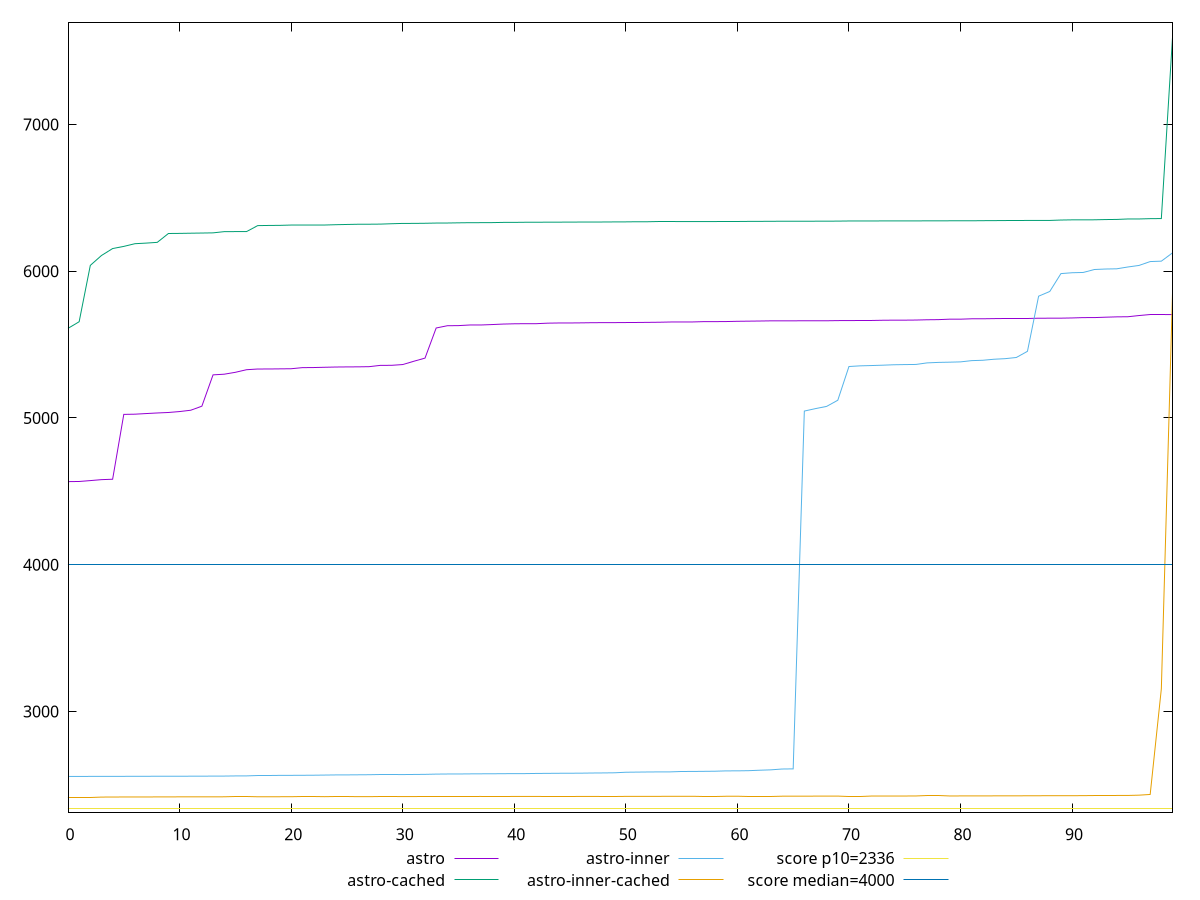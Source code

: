 reset

$astro <<EOF
0 4566.079
1 4567.075999999999
2 4573.115
3 4579.576999999999
4 4582.347
5 5024.174000000001
6 5025.555999999999
7 5029.811000000001
8 5033.811000000001
9 5037.132
10 5043.446000000001
11 5052.452000000001
12 5080.169999999999
13 5293.4400000000005
14 5297.943000000001
15 5310.846999999998
16 5328.471
17 5333.299999999998
18 5333.447999999999
19 5334.354000000001
20 5335.1630000000005
21 5342.665
22 5343.296999999999
23 5345.134999999999
24 5346.823
25 5347.6370000000015
26 5348.0639999999985
27 5349.325000000001
28 5358.185999999999
29 5358.465
30 5363.653999999998
31 5386.220999999998
32 5407.600000000002
33 5612.744999999999
34 5628.158000000002
35 5628.991999999999
36 5633.148000000001
37 5633.218999999998
38 5636.105000000002
39 5639.5380000000005
40 5641.397999999999
41 5642.176000000001
42 5642.212999999999
43 5645.696000000002
44 5646.950999999997
45 5646.981
46 5647.754999999999
47 5648.906999999998
48 5649.219999999998
49 5649.386999999999
50 5649.9479999999985
51 5650.399000000001
52 5651.155000000001
53 5651.977000000002
54 5653.594000000001
55 5653.681999999998
56 5654.009999999998
57 5656.113000000001
58 5656.149000000001
59 5656.709999999998
60 5658.412000000002
61 5659.348999999998
62 5660.317000000002
63 5661.489
64 5661.527999999998
65 5661.696999999998
66 5661.8589999999995
67 5661.955000000001
68 5661.98
69 5663.109
70 5663.470999999998
71 5663.6849999999995
72 5663.960999999999
73 5665.462
74 5666.131000000002
75 5666.173999999997
76 5666.898999999999
77 5668.847999999998
78 5669.7080000000005
79 5672.805
80 5672.826999999998
81 5675.474000000002
82 5675.504999999999
83 5676.701000000002
84 5677.477000000003
85 5678.804000000002
86 5678.815999999999
87 5679.412999999999
88 5679.514999999999
89 5679.745000000002
90 5681.195999999998
91 5683.536000000002
92 5683.659999999999
93 5686.353000000002
94 5688.616
95 5689.438000000002
96 5697.603999999999
97 5702.432000000001
98 5702.434999999998
99 5703.983000000002
EOF

$astroCached <<EOF
0 5610.213999999998
1 5655.566000000002
2 6039.485000000001
3 6106.771499999999
4 6154.0735
5 6168.6995
6 6187.041499999999
7 6191.088499999998
8 6196.1795
9 6256.5830000000005
10 6257.2985
11 6258.555700000001
12 6259.700999999998
13 6260.932500000001
14 6269.187
15 6269.521900000002
16 6269.5825
17 6310.262
18 6311.381499999998
19 6312.047499999999
20 6314.095500000002
21 6314.148500000001
22 6314.2585
23 6314.274
24 6316.453500000003
25 6318.101500000001
26 6319.601000000001
27 6319.7935
28 6320.523499999999
29 6323.076999999999
30 6325.2645
31 6325.3805
32 6326.2710000000025
33 6327.712499999998
34 6328.004999999999
35 6329.279000000002
36 6330.214000000003
37 6330.347500000002
38 6330.7255
39 6332.179
40 6332.3290000000015
41 6333.1505
42 6333.2384999999995
43 6333.753999999998
44 6333.960999999998
45 6334.0255
46 6334.668400000002
47 6334.679000000001
48 6334.920000000001
49 6335.485000000002
50 6335.786
51 6336.661849999998
52 6336.7069999999985
53 6337.1500000000015
54 6337.154000000002
55 6337.761500000001
56 6337.874000000001
57 6337.9085
58 6338.052499999998
59 6338.120000000001
60 6338.349499999999
61 6339.08
62 6339.322500000003
63 6339.686500000002
64 6340.13825
65 6340.2085
66 6340.288
67 6340.330499999999
68 6340.471
69 6340.914000000001
70 6341.825000000001
71 6341.9270000000015
72 6342.107
73 6342.1905000000015
74 6342.263
75 6342.267999999997
76 6342.5635
77 6342.664999999999
78 6342.797599999999
79 6343.109500000003
80 6343.169
81 6343.2145
82 6343.912000000001
83 6344.2880000000005
84 6344.828500000001
85 6345.262999999998
86 6345.367
87 6345.4295
88 6345.602499999999
89 6348.285999999998
90 6349.554
91 6349.576000000001
92 6349.918
93 6351.5645
94 6352.393999999999
95 6355.537400000002
96 6355.604500000002
97 6357.644999999999
98 6358.336300000001
99 7591.964100000001
EOF

$astroInner <<EOF
0 2557.392
1 2557.659
2 2557.806
3 2557.836
4 2557.993
5 2558.2239999999993
6 2558.3469999999998
7 2558.588
8 2558.8292
9 2558.9130000000005
10 2558.927
11 2559.214
12 2559.338
13 2559.8266
14 2559.982
15 2561.044
16 2561.2830000000004
17 2563.74
18 2563.9159000000004
19 2564.7839999999997
20 2564.953
21 2565.338
22 2565.863
23 2566.8467
24 2567.857
25 2568.058
26 2568.692
27 2569.248
28 2569.317
29 2569.3178999999996
30 2570.326
31 2570.995
32 2571.701
33 2573.422
34 2574.182
35 2574.254
36 2575.0214
37 2575.4527999999996
38 2575.6927
39 2576.2614000000003
40 2576.7030000000004
41 2576.86
42 2577.919
43 2578.495
44 2579.103
45 2579.409
46 2579.839
47 2580.8860000000004
48 2581.49
49 2582.4233000000004
50 2586.089
51 2587.034
52 2587.911
53 2588.4519999999998
54 2588.6299999999997
55 2591.2581999999998
56 2591.501
57 2592.2616000000003
58 2593.0944999999997
59 2595.386
60 2595.58
61 2596.7756
62 2599.8871
63 2602.432
64 2608.0919999999996
65 2609.045
66 5046.7852
67 5063.485799999999
68 5078.724199999999
69 5120.708999999999
70 5350.307999999997
71 5354.873900000002
72 5356.927099999999
73 5359.288999999997
74 5362.190000000001
75 5363.574999999999
76 5364.353999999999
77 5374.995
78 5378.309000000002
79 5379.862999999999
80 5381.907000000001
81 5390.432900000002
82 5392.895000000001
83 5399.893999999998
84 5403.788000000002
85 5411.812999999997
86 5454.008
87 5829.458500000001
88 5861.740499999998
89 5983.326649999999
90 5989.2170000000015
91 5991.154549999999
92 6011.246999999999
93 6014.545500000002
94 6016.042300000001
95 6028.418049999999
96 6038.971999999999
97 6065.351599999999
98 6068.0985
99 6124.6669999999995
EOF

$astroInnerCached <<EOF
0 2416.433
1 2416.4465
2 2416.459
3 2416.865
4 2417.337
5 2417.514
6 2417.519
7 2417.609
8 2418.074
9 2418.3
10 2418.35
11 2418.401
12 2418.4159999999997
13 2418.6180000000004
14 2418.831
15 2418.937
16 2418.937
17 2418.993
18 2419.044
19 2419.255
20 2419.407
21 2419.4991
22 2419.5060000000003
23 2419.669
24 2419.721
25 2419.7295999999997
26 2419.766
27 2419.7870000000003
28 2420.0969999999998
29 2420.105
30 2420.3999999999996
31 2420.526
32 2420.5969999999998
33 2420.6049999999996
34 2420.6305999999995
35 2420.812
36 2421.019
37 2421.065
38 2421.1114
39 2421.1264
40 2421.189
41 2421.208
42 2421.264
43 2421.2673999999997
44 2421.268
45 2421.2985
46 2421.303
47 2421.4519999999998
48 2421.4974999999995
49 2421.5015999999996
50 2421.6886999999997
51 2421.726
52 2421.881
53 2421.9440000000004
54 2422.1808
55 2422.191
56 2422.3979999999997
57 2422.476
58 2422.477
59 2422.5270000000005
60 2422.7887
61 2422.801
62 2422.8031
63 2422.831
64 2422.8847
65 2423.0739
66 2423.12
67 2423.401
68 2423.5416
69 2423.66
70 2423.794
71 2423.8039999999996
72 2423.956
73 2423.999
74 2424.085
75 2424.163
76 2424.488
77 2424.5112
78 2424.533
79 2424.543
80 2424.735
81 2424.7545999999998
82 2424.9900000000002
83 2425.151
84 2425.26
85 2425.3450000000003
86 2425.814
87 2426.002
88 2426.1484
89 2426.2767000000003
90 2426.327
91 2426.659
92 2427.47
93 2427.5769999999998
94 2427.8935
95 2428.044
96 2429.9548999999997
97 2434.767
98 3154.3100000000004
99 5849.9834999999985
EOF

set key outside below
set xrange [0:99]
set yrange [2312.9223779999998:7695.474722000001]
set trange [2312.9223779999998:7695.474722000001]
set terminal svg size 640, 560 enhanced background rgb 'white'
set output "reports/report_00033_2021-03-01T14-23-16.841Z/first-meaningful-paint/comparison/sorted/all_raw.svg"

plot $astro title "astro" with line, \
     $astroCached title "astro-cached" with line, \
     $astroInner title "astro-inner" with line, \
     $astroInnerCached title "astro-inner-cached" with line, \
     2336 title "score p10=2336", \
     4000 title "score median=4000"

reset

